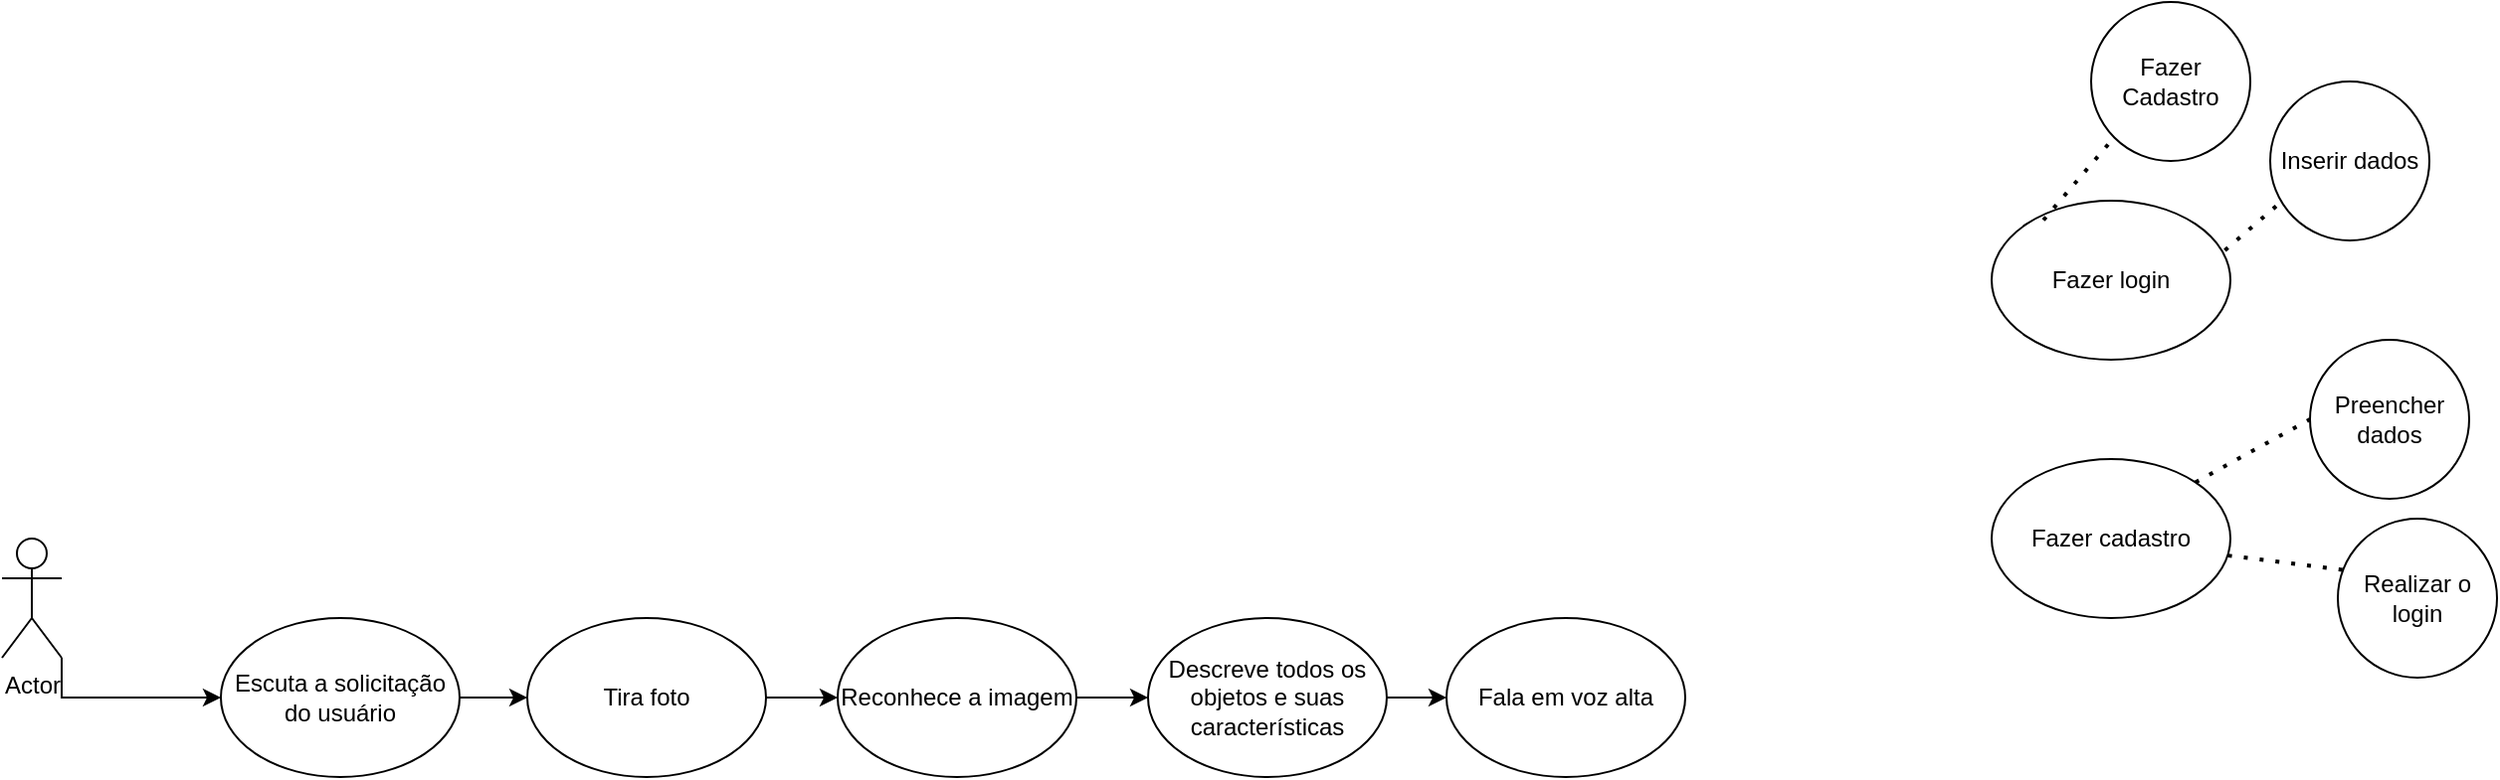 <mxfile version="22.0.5" type="device">
  <diagram name="Página-1" id="KGUnWjaHDLFOtoc_HnKn">
    <mxGraphModel dx="1290" dy="1711" grid="1" gridSize="10" guides="1" tooltips="1" connect="1" arrows="1" fold="1" page="1" pageScale="1" pageWidth="827" pageHeight="1169" math="0" shadow="0">
      <root>
        <mxCell id="0" />
        <mxCell id="1" parent="0" />
        <mxCell id="3XactSApg5lsUD1kAKnp-16" style="edgeStyle=orthogonalEdgeStyle;rounded=0;orthogonalLoop=1;jettySize=auto;html=1;exitX=1;exitY=1;exitDx=0;exitDy=0;exitPerimeter=0;entryX=0;entryY=0.5;entryDx=0;entryDy=0;" edge="1" parent="1" source="3XactSApg5lsUD1kAKnp-1" target="3XactSApg5lsUD1kAKnp-7">
          <mxGeometry relative="1" as="geometry" />
        </mxCell>
        <mxCell id="3XactSApg5lsUD1kAKnp-1" value="Actor" style="shape=umlActor;verticalLabelPosition=bottom;verticalAlign=top;html=1;outlineConnect=0;" vertex="1" parent="1">
          <mxGeometry x="30" y="130" width="30" height="60" as="geometry" />
        </mxCell>
        <mxCell id="3XactSApg5lsUD1kAKnp-2" value="Fazer login" style="ellipse;whiteSpace=wrap;html=1;" vertex="1" parent="1">
          <mxGeometry x="1030" y="-40" width="120" height="80" as="geometry" />
        </mxCell>
        <mxCell id="3XactSApg5lsUD1kAKnp-3" value="Fazer cadastro" style="ellipse;whiteSpace=wrap;html=1;" vertex="1" parent="1">
          <mxGeometry x="1030" y="90" width="120" height="80" as="geometry" />
        </mxCell>
        <mxCell id="3XactSApg5lsUD1kAKnp-22" value="" style="edgeStyle=orthogonalEdgeStyle;rounded=0;orthogonalLoop=1;jettySize=auto;html=1;" edge="1" parent="1" source="3XactSApg5lsUD1kAKnp-4" target="3XactSApg5lsUD1kAKnp-5">
          <mxGeometry relative="1" as="geometry" />
        </mxCell>
        <mxCell id="3XactSApg5lsUD1kAKnp-4" value="Reconhece a imagem" style="ellipse;whiteSpace=wrap;html=1;" vertex="1" parent="1">
          <mxGeometry x="450" y="170" width="120" height="80" as="geometry" />
        </mxCell>
        <mxCell id="3XactSApg5lsUD1kAKnp-23" value="" style="edgeStyle=orthogonalEdgeStyle;rounded=0;orthogonalLoop=1;jettySize=auto;html=1;" edge="1" parent="1" source="3XactSApg5lsUD1kAKnp-5" target="3XactSApg5lsUD1kAKnp-6">
          <mxGeometry relative="1" as="geometry" />
        </mxCell>
        <mxCell id="3XactSApg5lsUD1kAKnp-5" value="Descreve todos os objetos e suas características" style="ellipse;whiteSpace=wrap;html=1;" vertex="1" parent="1">
          <mxGeometry x="606" y="170" width="120" height="80" as="geometry" />
        </mxCell>
        <mxCell id="3XactSApg5lsUD1kAKnp-6" value="Fala em voz alta" style="ellipse;whiteSpace=wrap;html=1;" vertex="1" parent="1">
          <mxGeometry x="756" y="170" width="120" height="80" as="geometry" />
        </mxCell>
        <mxCell id="3XactSApg5lsUD1kAKnp-46" value="" style="edgeStyle=orthogonalEdgeStyle;rounded=0;orthogonalLoop=1;jettySize=auto;html=1;" edge="1" parent="1" source="3XactSApg5lsUD1kAKnp-7" target="3XactSApg5lsUD1kAKnp-45">
          <mxGeometry relative="1" as="geometry" />
        </mxCell>
        <mxCell id="3XactSApg5lsUD1kAKnp-7" value="Escuta a solicitação do usuário" style="ellipse;whiteSpace=wrap;html=1;" vertex="1" parent="1">
          <mxGeometry x="140" y="170" width="120" height="80" as="geometry" />
        </mxCell>
        <mxCell id="3XactSApg5lsUD1kAKnp-8" value="Fazer Cadastro" style="ellipse;whiteSpace=wrap;html=1;aspect=fixed;" vertex="1" parent="1">
          <mxGeometry x="1080" y="-140" width="80" height="80" as="geometry" />
        </mxCell>
        <mxCell id="3XactSApg5lsUD1kAKnp-9" value="Inserir dados" style="ellipse;whiteSpace=wrap;html=1;aspect=fixed;" vertex="1" parent="1">
          <mxGeometry x="1170" y="-100" width="80" height="80" as="geometry" />
        </mxCell>
        <mxCell id="3XactSApg5lsUD1kAKnp-10" value="Preencher dados" style="ellipse;whiteSpace=wrap;html=1;aspect=fixed;" vertex="1" parent="1">
          <mxGeometry x="1190" y="30" width="80" height="80" as="geometry" />
        </mxCell>
        <mxCell id="3XactSApg5lsUD1kAKnp-11" value="Realizar o login" style="ellipse;whiteSpace=wrap;html=1;aspect=fixed;" vertex="1" parent="1">
          <mxGeometry x="1204" y="120" width="80" height="80" as="geometry" />
        </mxCell>
        <mxCell id="3XactSApg5lsUD1kAKnp-17" value="" style="endArrow=none;dashed=1;html=1;dashPattern=1 3;strokeWidth=2;rounded=0;exitX=0.217;exitY=0.122;exitDx=0;exitDy=0;exitPerimeter=0;" edge="1" parent="1" source="3XactSApg5lsUD1kAKnp-2">
          <mxGeometry width="50" height="50" relative="1" as="geometry">
            <mxPoint x="1040" y="-20" as="sourcePoint" />
            <mxPoint x="1090" y="-70" as="targetPoint" />
          </mxGeometry>
        </mxCell>
        <mxCell id="3XactSApg5lsUD1kAKnp-18" value="" style="endArrow=none;dashed=1;html=1;dashPattern=1 3;strokeWidth=2;rounded=0;exitX=0.977;exitY=0.312;exitDx=0;exitDy=0;exitPerimeter=0;entryX=0.075;entryY=0.752;entryDx=0;entryDy=0;entryPerimeter=0;" edge="1" parent="1" source="3XactSApg5lsUD1kAKnp-2" target="3XactSApg5lsUD1kAKnp-9">
          <mxGeometry width="50" height="50" relative="1" as="geometry">
            <mxPoint x="1130" as="sourcePoint" />
            <mxPoint x="1180" y="-50" as="targetPoint" />
          </mxGeometry>
        </mxCell>
        <mxCell id="3XactSApg5lsUD1kAKnp-19" value="" style="endArrow=none;dashed=1;html=1;dashPattern=1 3;strokeWidth=2;rounded=0;exitX=1;exitY=0;exitDx=0;exitDy=0;entryX=0;entryY=0.5;entryDx=0;entryDy=0;" edge="1" parent="1" source="3XactSApg5lsUD1kAKnp-3" target="3XactSApg5lsUD1kAKnp-10">
          <mxGeometry width="50" height="50" relative="1" as="geometry">
            <mxPoint x="1134" y="110" as="sourcePoint" />
            <mxPoint x="1184" y="60" as="targetPoint" />
          </mxGeometry>
        </mxCell>
        <mxCell id="3XactSApg5lsUD1kAKnp-20" value="" style="endArrow=none;dashed=1;html=1;dashPattern=1 3;strokeWidth=2;rounded=0;exitX=0.99;exitY=0.607;exitDx=0;exitDy=0;exitPerimeter=0;entryX=0.03;entryY=0.322;entryDx=0;entryDy=0;entryPerimeter=0;" edge="1" parent="1" source="3XactSApg5lsUD1kAKnp-3" target="3XactSApg5lsUD1kAKnp-11">
          <mxGeometry width="50" height="50" relative="1" as="geometry">
            <mxPoint x="1154" y="160" as="sourcePoint" />
            <mxPoint x="1204" y="110" as="targetPoint" />
          </mxGeometry>
        </mxCell>
        <mxCell id="3XactSApg5lsUD1kAKnp-48" value="" style="edgeStyle=orthogonalEdgeStyle;rounded=0;orthogonalLoop=1;jettySize=auto;html=1;" edge="1" parent="1" source="3XactSApg5lsUD1kAKnp-45" target="3XactSApg5lsUD1kAKnp-4">
          <mxGeometry relative="1" as="geometry" />
        </mxCell>
        <mxCell id="3XactSApg5lsUD1kAKnp-45" value="Tira foto" style="ellipse;whiteSpace=wrap;html=1;" vertex="1" parent="1">
          <mxGeometry x="294" y="170" width="120" height="80" as="geometry" />
        </mxCell>
      </root>
    </mxGraphModel>
  </diagram>
</mxfile>
